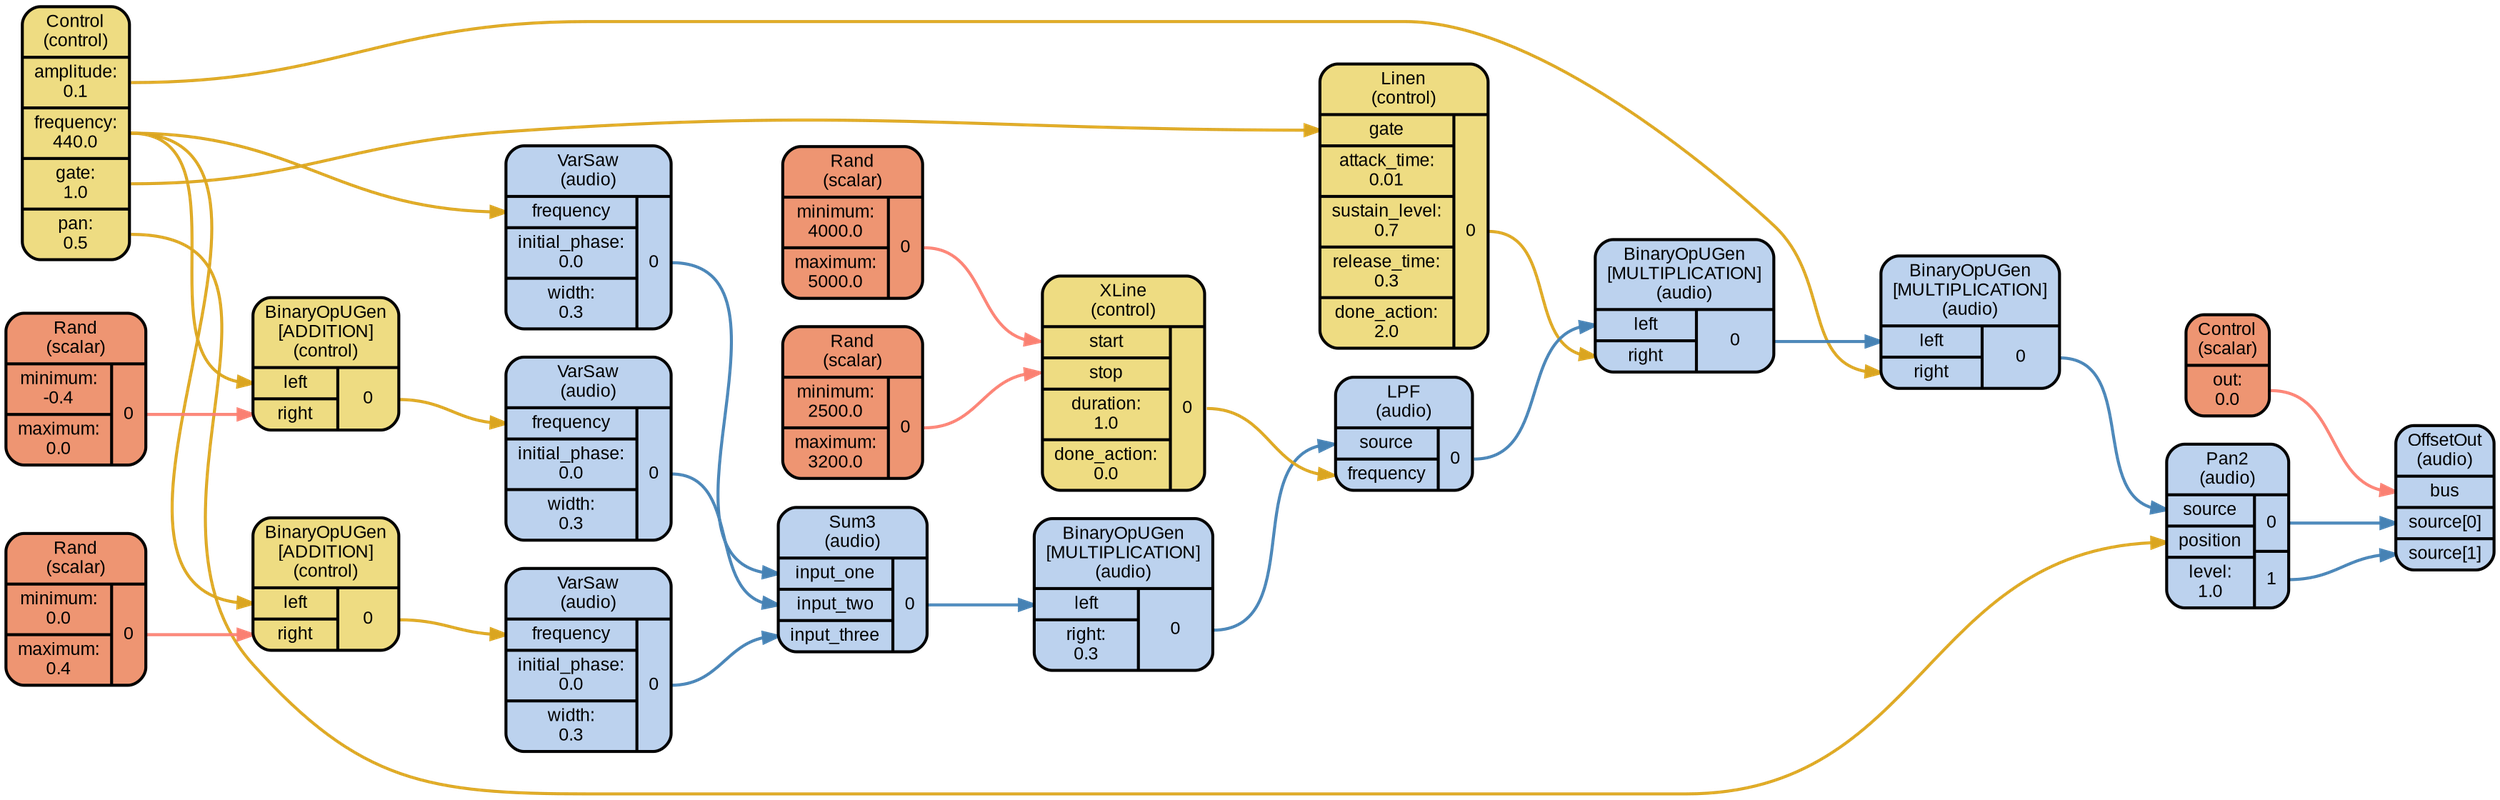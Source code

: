 digraph "synthdef_supriya:default" {
    graph [bgcolor=transparent,
        color=lightslategrey,
        dpi=72,
        fontname=Arial,
        outputorder=edgesfirst,
        overlap=prism,
        penwidth=2,
        rankdir=LR,
        ranksep=1,
        splines=spline,
        style="dotted, rounded"];
    node [fontname=Arial,
        fontsize=12,
        penwidth=2,
        shape=Mrecord,
        style="filled, rounded"];
    edge [penwidth=2];
    ugen_0 [fillcolor=lightsalmon2,
        label="<f_0> Control\n(scalar) | { { <f_1_0_0> out:\n0.0 } }"];
    ugen_1 [fillcolor=lightgoldenrod2,
        label="<f_0> Control\n(control) | { { <f_1_0_0> amplitude:\n0.1 | <f_1_0_1> frequency:\n440.0 | <f_1_0_2> gate:\n1.0 | <f_1_0_3> pan:\n0.5 } }"];
    ugen_2 [fillcolor=lightsteelblue2,
        label="<f_0> VarSaw\n(audio) | { { <f_1_0_0> frequency | <f_1_0_1> initial_phase:\n0.0 | <f_1_0_2> width:\n0.3 } | { <f_1_1_0> 0 } }"];
    ugen_3 [fillcolor=lightgoldenrod2,
        label="<f_0> Linen\n(control) | { { <f_1_0_0> gate | <f_1_0_1> attack_time:\n0.01 | <f_1_0_2> sustain_level:\n0.7 | <f_1_0_3> release_time:\n0.3 | <f_1_0_4> done_action:\n2.0 } | { <f_1_1_0> 0 } }"];
    ugen_4 [fillcolor=lightsalmon2,
        label="<f_0> Rand\n(scalar) | { { <f_1_0_0> minimum:\n-0.4 | <f_1_0_1> maximum:\n0.0 } | { <f_1_1_0> 0 } }"];
    ugen_5 [fillcolor=lightgoldenrod2,
        label="<f_0> BinaryOpUGen\n[ADDITION]\n(control) | { { <f_1_0_0> left | <f_1_0_1> right } | { <f_1_1_0> 0 } }"];
    ugen_6 [fillcolor=lightsteelblue2,
        label="<f_0> VarSaw\n(audio) | { { <f_1_0_0> frequency | <f_1_0_1> initial_phase:\n0.0 | <f_1_0_2> width:\n0.3 } | { <f_1_1_0> 0 } }"];
    ugen_7 [fillcolor=lightsalmon2,
        label="<f_0> Rand\n(scalar) | { { <f_1_0_0> minimum:\n0.0 | <f_1_0_1> maximum:\n0.4 } | { <f_1_1_0> 0 } }"];
    ugen_8 [fillcolor=lightgoldenrod2,
        label="<f_0> BinaryOpUGen\n[ADDITION]\n(control) | { { <f_1_0_0> left | <f_1_0_1> right } | { <f_1_1_0> 0 } }"];
    ugen_9 [fillcolor=lightsteelblue2,
        label="<f_0> VarSaw\n(audio) | { { <f_1_0_0> frequency | <f_1_0_1> initial_phase:\n0.0 | <f_1_0_2> width:\n0.3 } | { <f_1_1_0> 0 } }"];
    ugen_10 [fillcolor=lightsteelblue2,
        label="<f_0> Sum3\n(audio) | { { <f_1_0_0> input_one | <f_1_0_1> input_two | <f_1_0_2> input_three } | { <f_1_1_0> 0 } }"];
    ugen_11 [fillcolor=lightsteelblue2,
        label="<f_0> BinaryOpUGen\n[MULTIPLICATION]\n(audio) | { { <f_1_0_0> left | <f_1_0_1> right:\n0.3 } | { <f_1_1_0> 0 } }"];
    ugen_12 [fillcolor=lightsalmon2,
        label="<f_0> Rand\n(scalar) | { { <f_1_0_0> minimum:\n4000.0 | <f_1_0_1> maximum:\n5000.0 } | { <f_1_1_0> 0 } }"];
    ugen_13 [fillcolor=lightsalmon2,
        label="<f_0> Rand\n(scalar) | { { <f_1_0_0> minimum:\n2500.0 | <f_1_0_1> maximum:\n3200.0 } | { <f_1_1_0> 0 } }"];
    ugen_14 [fillcolor=lightgoldenrod2,
        label="<f_0> XLine\n(control) | { { <f_1_0_0> start | <f_1_0_1> stop | <f_1_0_2> duration:\n1.0 | <f_1_0_3> done_action:\n0.0 } | { <f_1_1_0> 0 } }"];
    ugen_15 [fillcolor=lightsteelblue2,
        label="<f_0> LPF\n(audio) | { { <f_1_0_0> source | <f_1_0_1> frequency } | { <f_1_1_0> 0 } }"];
    ugen_16 [fillcolor=lightsteelblue2,
        label="<f_0> BinaryOpUGen\n[MULTIPLICATION]\n(audio) | { { <f_1_0_0> left | <f_1_0_1> right } | { <f_1_1_0> 0 } }"];
    ugen_17 [fillcolor=lightsteelblue2,
        label="<f_0> BinaryOpUGen\n[MULTIPLICATION]\n(audio) | { { <f_1_0_0> left | <f_1_0_1> right } | { <f_1_1_0> 0 } }"];
    ugen_18 [fillcolor=lightsteelblue2,
        label="<f_0> Pan2\n(audio) | { { <f_1_0_0> source | <f_1_0_1> position | <f_1_0_2> level:\n1.0 } | { <f_1_1_0> 0 | <f_1_1_1> 1 } }"];
    ugen_19 [fillcolor=lightsteelblue2,
        label="<f_0> OffsetOut\n(audio) | { { <f_1_0_0> bus | <f_1_0_1> source[0] | <f_1_0_2> source[1] } }"];
    ugen_0:f_1_0_0:e -> ugen_19:f_1_0_0:w [color=salmon];
    ugen_1:f_1_0_0:e -> ugen_17:f_1_0_1:w [color=goldenrod];
    ugen_1:f_1_0_1:e -> ugen_2:f_1_0_0:w [color=goldenrod];
    ugen_1:f_1_0_1:e -> ugen_5:f_1_0_0:w [color=goldenrod];
    ugen_1:f_1_0_1:e -> ugen_8:f_1_0_0:w [color=goldenrod];
    ugen_1:f_1_0_2:e -> ugen_3:f_1_0_0:w [color=goldenrod];
    ugen_1:f_1_0_3:e -> ugen_18:f_1_0_1:w [color=goldenrod];
    ugen_2:f_1_1_0:e -> ugen_10:f_1_0_0:w [color=steelblue];
    ugen_3:f_1_1_0:e -> ugen_16:f_1_0_1:w [color=goldenrod];
    ugen_4:f_1_1_0:e -> ugen_5:f_1_0_1:w [color=salmon];
    ugen_5:f_1_1_0:e -> ugen_6:f_1_0_0:w [color=goldenrod];
    ugen_6:f_1_1_0:e -> ugen_10:f_1_0_1:w [color=steelblue];
    ugen_7:f_1_1_0:e -> ugen_8:f_1_0_1:w [color=salmon];
    ugen_8:f_1_1_0:e -> ugen_9:f_1_0_0:w [color=goldenrod];
    ugen_9:f_1_1_0:e -> ugen_10:f_1_0_2:w [color=steelblue];
    ugen_10:f_1_1_0:e -> ugen_11:f_1_0_0:w [color=steelblue];
    ugen_11:f_1_1_0:e -> ugen_15:f_1_0_0:w [color=steelblue];
    ugen_12:f_1_1_0:e -> ugen_14:f_1_0_0:w [color=salmon];
    ugen_13:f_1_1_0:e -> ugen_14:f_1_0_1:w [color=salmon];
    ugen_14:f_1_1_0:e -> ugen_15:f_1_0_1:w [color=goldenrod];
    ugen_15:f_1_1_0:e -> ugen_16:f_1_0_0:w [color=steelblue];
    ugen_16:f_1_1_0:e -> ugen_17:f_1_0_0:w [color=steelblue];
    ugen_17:f_1_1_0:e -> ugen_18:f_1_0_0:w [color=steelblue];
    ugen_18:f_1_1_0:e -> ugen_19:f_1_0_1:w [color=steelblue];
    ugen_18:f_1_1_1:e -> ugen_19:f_1_0_2:w [color=steelblue];
}